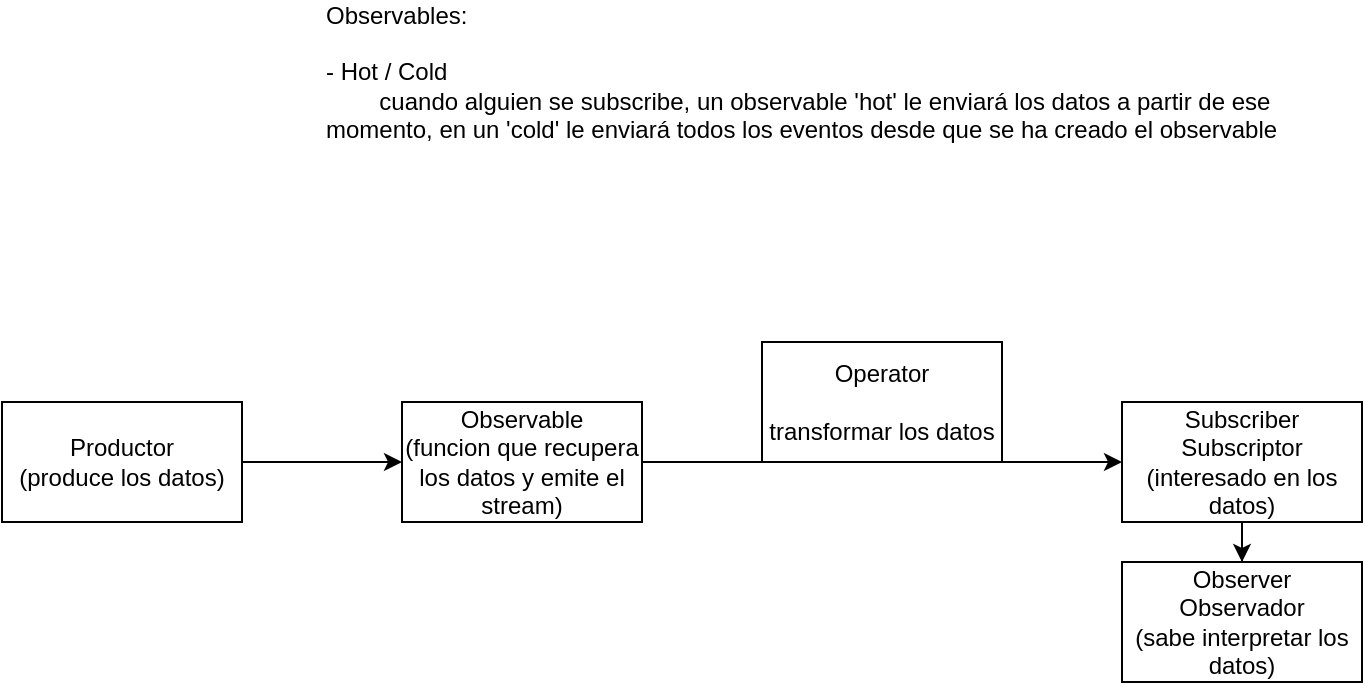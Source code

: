 <mxfile version="15.8.7" type="device"><diagram id="7oq7hosmnwrPXKjsMb4g" name="Página-1"><mxGraphModel dx="984" dy="541" grid="1" gridSize="10" guides="1" tooltips="1" connect="1" arrows="1" fold="1" page="1" pageScale="1" pageWidth="827" pageHeight="1169" math="0" shadow="0"><root><mxCell id="0"/><mxCell id="1" parent="0"/><mxCell id="7WaowsoCoAONDqnbwxjU-3" style="edgeStyle=orthogonalEdgeStyle;rounded=0;orthogonalLoop=1;jettySize=auto;html=1;entryX=0;entryY=0.5;entryDx=0;entryDy=0;" edge="1" parent="1" source="7WaowsoCoAONDqnbwxjU-1" target="7WaowsoCoAONDqnbwxjU-2"><mxGeometry relative="1" as="geometry"/></mxCell><mxCell id="7WaowsoCoAONDqnbwxjU-1" value="Productor&lt;br&gt;(produce los datos)" style="rounded=0;whiteSpace=wrap;html=1;" vertex="1" parent="1"><mxGeometry x="80" y="380" width="120" height="60" as="geometry"/></mxCell><mxCell id="7WaowsoCoAONDqnbwxjU-5" style="edgeStyle=orthogonalEdgeStyle;rounded=0;orthogonalLoop=1;jettySize=auto;html=1;" edge="1" parent="1" source="7WaowsoCoAONDqnbwxjU-2" target="7WaowsoCoAONDqnbwxjU-4"><mxGeometry relative="1" as="geometry"/></mxCell><mxCell id="7WaowsoCoAONDqnbwxjU-2" value="Observable&lt;br&gt;(funcion que recupera los datos y emite el stream)" style="rounded=0;whiteSpace=wrap;html=1;" vertex="1" parent="1"><mxGeometry x="280" y="380" width="120" height="60" as="geometry"/></mxCell><mxCell id="7WaowsoCoAONDqnbwxjU-7" style="edgeStyle=orthogonalEdgeStyle;rounded=0;orthogonalLoop=1;jettySize=auto;html=1;entryX=0.5;entryY=0;entryDx=0;entryDy=0;" edge="1" parent="1" source="7WaowsoCoAONDqnbwxjU-4" target="7WaowsoCoAONDqnbwxjU-6"><mxGeometry relative="1" as="geometry"/></mxCell><mxCell id="7WaowsoCoAONDqnbwxjU-4" value="Subscriber&lt;br&gt;Subscriptor&lt;br&gt;(interesado en los datos)" style="rounded=0;whiteSpace=wrap;html=1;" vertex="1" parent="1"><mxGeometry x="640" y="380" width="120" height="60" as="geometry"/></mxCell><mxCell id="7WaowsoCoAONDqnbwxjU-6" value="Observer&lt;br&gt;Observador&lt;br&gt;(sabe interpretar los datos)" style="rounded=0;whiteSpace=wrap;html=1;" vertex="1" parent="1"><mxGeometry x="640" y="460" width="120" height="60" as="geometry"/></mxCell><mxCell id="7WaowsoCoAONDqnbwxjU-8" value="Operator&lt;br&gt;&lt;br&gt;transformar los datos" style="rounded=0;whiteSpace=wrap;html=1;" vertex="1" parent="1"><mxGeometry x="460" y="350" width="120" height="60" as="geometry"/></mxCell><mxCell id="7WaowsoCoAONDqnbwxjU-9" value="Observables:&lt;br&gt;&lt;br&gt;- Hot / Cold&amp;nbsp;&lt;br&gt;&lt;span style=&quot;white-space: pre&quot;&gt;&#9;&lt;/span&gt;cuando alguien se subscribe, un observable 'hot' le enviará los datos a partir de ese momento, en un 'cold' le enviará todos los eventos desde que se ha creado el observable" style="text;html=1;strokeColor=none;fillColor=none;align=left;verticalAlign=middle;whiteSpace=wrap;rounded=0;" vertex="1" parent="1"><mxGeometry x="240" y="200" width="520" height="30" as="geometry"/></mxCell></root></mxGraphModel></diagram></mxfile>